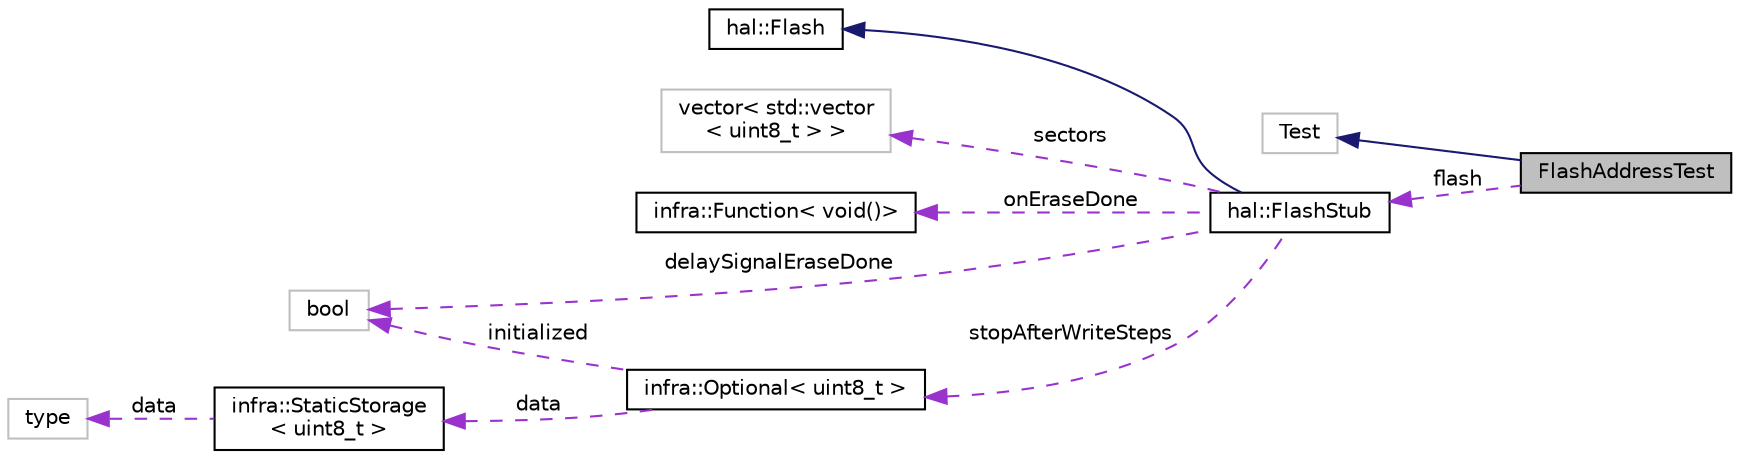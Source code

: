 digraph "FlashAddressTest"
{
 // INTERACTIVE_SVG=YES
  edge [fontname="Helvetica",fontsize="10",labelfontname="Helvetica",labelfontsize="10"];
  node [fontname="Helvetica",fontsize="10",shape=record];
  rankdir="LR";
  Node2 [label="FlashAddressTest",height=0.2,width=0.4,color="black", fillcolor="grey75", style="filled", fontcolor="black"];
  Node3 -> Node2 [dir="back",color="midnightblue",fontsize="10",style="solid",fontname="Helvetica"];
  Node3 [label="Test",height=0.2,width=0.4,color="grey75", fillcolor="white", style="filled"];
  Node4 -> Node2 [dir="back",color="darkorchid3",fontsize="10",style="dashed",label=" flash" ,fontname="Helvetica"];
  Node4 [label="hal::FlashStub",height=0.2,width=0.4,color="black", fillcolor="white", style="filled",URL="$de/d6b/classhal_1_1_flash_stub.html"];
  Node5 -> Node4 [dir="back",color="midnightblue",fontsize="10",style="solid",fontname="Helvetica"];
  Node5 [label="hal::Flash",height=0.2,width=0.4,color="black", fillcolor="white", style="filled",URL="$dd/d95/classhal_1_1_flash.html"];
  Node6 -> Node4 [dir="back",color="darkorchid3",fontsize="10",style="dashed",label=" sectors" ,fontname="Helvetica"];
  Node6 [label="vector\< std::vector\l\< uint8_t \> \>",height=0.2,width=0.4,color="grey75", fillcolor="white", style="filled"];
  Node7 -> Node4 [dir="back",color="darkorchid3",fontsize="10",style="dashed",label=" onEraseDone" ,fontname="Helvetica"];
  Node7 [label="infra::Function\< void()\>",height=0.2,width=0.4,color="black", fillcolor="white", style="filled",URL="$da/d07/classinfra_1_1_function.html"];
  Node8 -> Node4 [dir="back",color="darkorchid3",fontsize="10",style="dashed",label=" delaySignalEraseDone" ,fontname="Helvetica"];
  Node8 [label="bool",height=0.2,width=0.4,color="grey75", fillcolor="white", style="filled"];
  Node9 -> Node4 [dir="back",color="darkorchid3",fontsize="10",style="dashed",label=" stopAfterWriteSteps" ,fontname="Helvetica"];
  Node9 [label="infra::Optional\< uint8_t \>",height=0.2,width=0.4,color="black", fillcolor="white", style="filled",URL="$dc/df7/classinfra_1_1_optional.html"];
  Node8 -> Node9 [dir="back",color="darkorchid3",fontsize="10",style="dashed",label=" initialized" ,fontname="Helvetica"];
  Node10 -> Node9 [dir="back",color="darkorchid3",fontsize="10",style="dashed",label=" data" ,fontname="Helvetica"];
  Node10 [label="infra::StaticStorage\l\< uint8_t \>",height=0.2,width=0.4,color="black", fillcolor="white", style="filled",URL="$d0/d8c/classinfra_1_1_static_storage.html"];
  Node11 -> Node10 [dir="back",color="darkorchid3",fontsize="10",style="dashed",label=" data" ,fontname="Helvetica"];
  Node11 [label="type",height=0.2,width=0.4,color="grey75", fillcolor="white", style="filled"];
}
